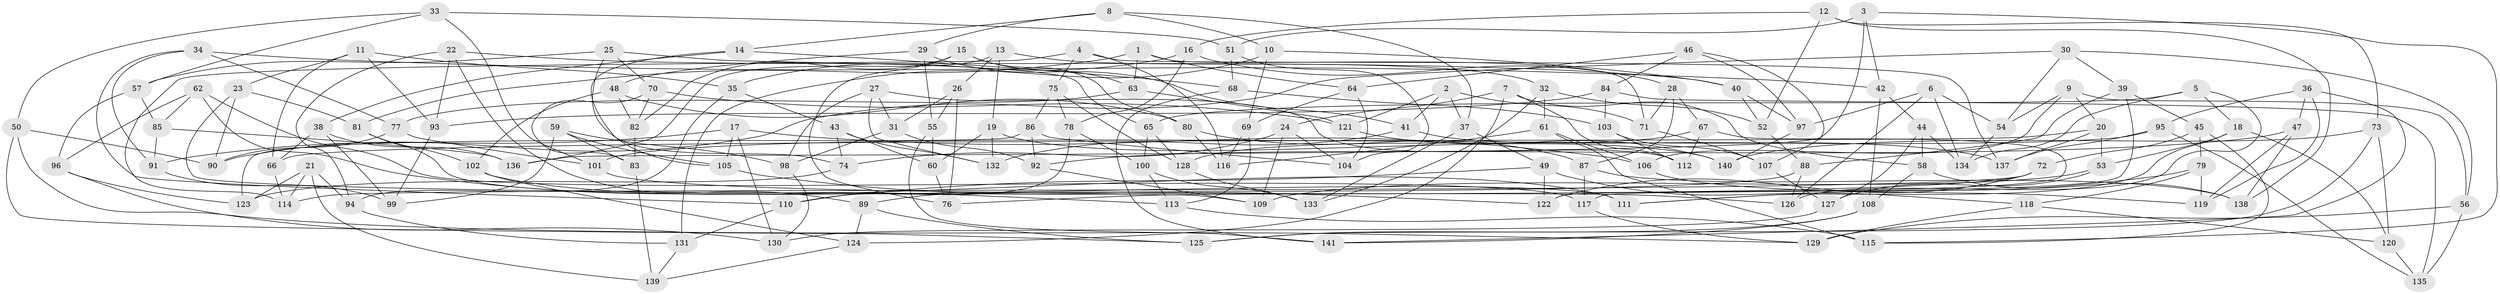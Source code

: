 // coarse degree distribution, {6: 0.4777777777777778, 4: 0.43333333333333335, 5: 0.08888888888888889}
// Generated by graph-tools (version 1.1) at 2025/52/02/27/25 19:52:30]
// undirected, 141 vertices, 282 edges
graph export_dot {
graph [start="1"]
  node [color=gray90,style=filled];
  1;
  2;
  3;
  4;
  5;
  6;
  7;
  8;
  9;
  10;
  11;
  12;
  13;
  14;
  15;
  16;
  17;
  18;
  19;
  20;
  21;
  22;
  23;
  24;
  25;
  26;
  27;
  28;
  29;
  30;
  31;
  32;
  33;
  34;
  35;
  36;
  37;
  38;
  39;
  40;
  41;
  42;
  43;
  44;
  45;
  46;
  47;
  48;
  49;
  50;
  51;
  52;
  53;
  54;
  55;
  56;
  57;
  58;
  59;
  60;
  61;
  62;
  63;
  64;
  65;
  66;
  67;
  68;
  69;
  70;
  71;
  72;
  73;
  74;
  75;
  76;
  77;
  78;
  79;
  80;
  81;
  82;
  83;
  84;
  85;
  86;
  87;
  88;
  89;
  90;
  91;
  92;
  93;
  94;
  95;
  96;
  97;
  98;
  99;
  100;
  101;
  102;
  103;
  104;
  105;
  106;
  107;
  108;
  109;
  110;
  111;
  112;
  113;
  114;
  115;
  116;
  117;
  118;
  119;
  120;
  121;
  122;
  123;
  124;
  125;
  126;
  127;
  128;
  129;
  130;
  131;
  132;
  133;
  134;
  135;
  136;
  137;
  138;
  139;
  140;
  141;
  1 -- 71;
  1 -- 81;
  1 -- 64;
  1 -- 63;
  2 -- 41;
  2 -- 37;
  2 -- 71;
  2 -- 121;
  3 -- 115;
  3 -- 42;
  3 -- 136;
  3 -- 51;
  4 -- 114;
  4 -- 137;
  4 -- 116;
  4 -- 75;
  5 -- 65;
  5 -- 18;
  5 -- 134;
  5 -- 126;
  6 -- 126;
  6 -- 97;
  6 -- 134;
  6 -- 54;
  7 -- 58;
  7 -- 124;
  7 -- 112;
  7 -- 24;
  8 -- 14;
  8 -- 10;
  8 -- 37;
  8 -- 29;
  9 -- 106;
  9 -- 20;
  9 -- 54;
  9 -- 56;
  10 -- 69;
  10 -- 40;
  10 -- 131;
  11 -- 93;
  11 -- 35;
  11 -- 23;
  11 -- 66;
  12 -- 138;
  12 -- 16;
  12 -- 52;
  12 -- 73;
  13 -- 26;
  13 -- 32;
  13 -- 19;
  13 -- 136;
  14 -- 68;
  14 -- 105;
  14 -- 38;
  15 -- 80;
  15 -- 82;
  15 -- 76;
  15 -- 63;
  16 -- 78;
  16 -- 35;
  16 -- 28;
  17 -- 105;
  17 -- 130;
  17 -- 91;
  17 -- 106;
  18 -- 53;
  18 -- 111;
  18 -- 120;
  19 -- 140;
  19 -- 132;
  19 -- 60;
  20 -- 66;
  20 -- 53;
  20 -- 137;
  21 -- 114;
  21 -- 94;
  21 -- 139;
  21 -- 123;
  22 -- 89;
  22 -- 40;
  22 -- 93;
  22 -- 94;
  23 -- 109;
  23 -- 90;
  23 -- 81;
  24 -- 74;
  24 -- 109;
  24 -- 104;
  25 -- 65;
  25 -- 70;
  25 -- 74;
  25 -- 57;
  26 -- 55;
  26 -- 76;
  26 -- 31;
  27 -- 112;
  27 -- 31;
  27 -- 132;
  27 -- 98;
  28 -- 67;
  28 -- 71;
  28 -- 87;
  29 -- 55;
  29 -- 48;
  29 -- 41;
  30 -- 54;
  30 -- 56;
  30 -- 39;
  30 -- 90;
  31 -- 98;
  31 -- 92;
  32 -- 133;
  32 -- 52;
  32 -- 61;
  33 -- 57;
  33 -- 51;
  33 -- 101;
  33 -- 50;
  34 -- 42;
  34 -- 91;
  34 -- 110;
  34 -- 77;
  35 -- 43;
  35 -- 94;
  36 -- 47;
  36 -- 141;
  36 -- 95;
  36 -- 119;
  37 -- 49;
  37 -- 133;
  38 -- 99;
  38 -- 136;
  38 -- 66;
  39 -- 117;
  39 -- 88;
  39 -- 45;
  40 -- 52;
  40 -- 97;
  41 -- 132;
  41 -- 137;
  42 -- 44;
  42 -- 108;
  43 -- 60;
  43 -- 132;
  43 -- 74;
  44 -- 58;
  44 -- 127;
  44 -- 134;
  45 -- 72;
  45 -- 79;
  45 -- 115;
  46 -- 107;
  46 -- 84;
  46 -- 97;
  46 -- 64;
  47 -- 92;
  47 -- 119;
  47 -- 138;
  48 -- 82;
  48 -- 80;
  48 -- 102;
  49 -- 122;
  49 -- 118;
  49 -- 110;
  50 -- 129;
  50 -- 125;
  50 -- 90;
  51 -- 104;
  51 -- 68;
  52 -- 88;
  53 -- 127;
  53 -- 109;
  54 -- 134;
  55 -- 141;
  55 -- 60;
  56 -- 129;
  56 -- 135;
  57 -- 85;
  57 -- 96;
  58 -- 138;
  58 -- 108;
  59 -- 99;
  59 -- 83;
  59 -- 105;
  59 -- 98;
  60 -- 76;
  61 -- 106;
  61 -- 115;
  61 -- 116;
  62 -- 113;
  62 -- 85;
  62 -- 117;
  62 -- 96;
  63 -- 121;
  63 -- 77;
  64 -- 104;
  64 -- 69;
  65 -- 100;
  65 -- 128;
  66 -- 114;
  67 -- 128;
  67 -- 112;
  67 -- 122;
  68 -- 141;
  68 -- 103;
  69 -- 116;
  69 -- 113;
  70 -- 83;
  70 -- 121;
  70 -- 82;
  71 -- 107;
  72 -- 114;
  72 -- 76;
  72 -- 122;
  73 -- 125;
  73 -- 120;
  73 -- 140;
  74 -- 123;
  75 -- 78;
  75 -- 128;
  75 -- 86;
  77 -- 90;
  77 -- 101;
  78 -- 100;
  78 -- 110;
  79 -- 111;
  79 -- 119;
  79 -- 118;
  80 -- 116;
  80 -- 87;
  81 -- 102;
  81 -- 111;
  82 -- 83;
  83 -- 139;
  84 -- 103;
  84 -- 93;
  84 -- 135;
  85 -- 91;
  85 -- 136;
  86 -- 92;
  86 -- 104;
  86 -- 123;
  87 -- 117;
  87 -- 138;
  88 -- 89;
  88 -- 126;
  89 -- 124;
  89 -- 125;
  91 -- 99;
  92 -- 109;
  93 -- 99;
  94 -- 131;
  95 -- 101;
  95 -- 137;
  95 -- 135;
  96 -- 130;
  96 -- 123;
  97 -- 140;
  98 -- 130;
  100 -- 113;
  100 -- 133;
  101 -- 126;
  102 -- 111;
  102 -- 124;
  103 -- 107;
  103 -- 112;
  105 -- 122;
  106 -- 119;
  107 -- 127;
  108 -- 125;
  108 -- 141;
  110 -- 131;
  113 -- 115;
  117 -- 129;
  118 -- 120;
  118 -- 129;
  120 -- 135;
  121 -- 140;
  124 -- 139;
  127 -- 130;
  128 -- 133;
  131 -- 139;
}
